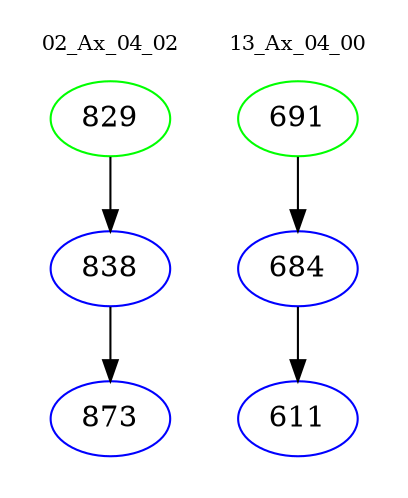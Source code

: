digraph{
subgraph cluster_0 {
color = white
label = "02_Ax_04_02";
fontsize=10;
T0_829 [label="829", color="green"]
T0_829 -> T0_838 [color="black"]
T0_838 [label="838", color="blue"]
T0_838 -> T0_873 [color="black"]
T0_873 [label="873", color="blue"]
}
subgraph cluster_1 {
color = white
label = "13_Ax_04_00";
fontsize=10;
T1_691 [label="691", color="green"]
T1_691 -> T1_684 [color="black"]
T1_684 [label="684", color="blue"]
T1_684 -> T1_611 [color="black"]
T1_611 [label="611", color="blue"]
}
}
